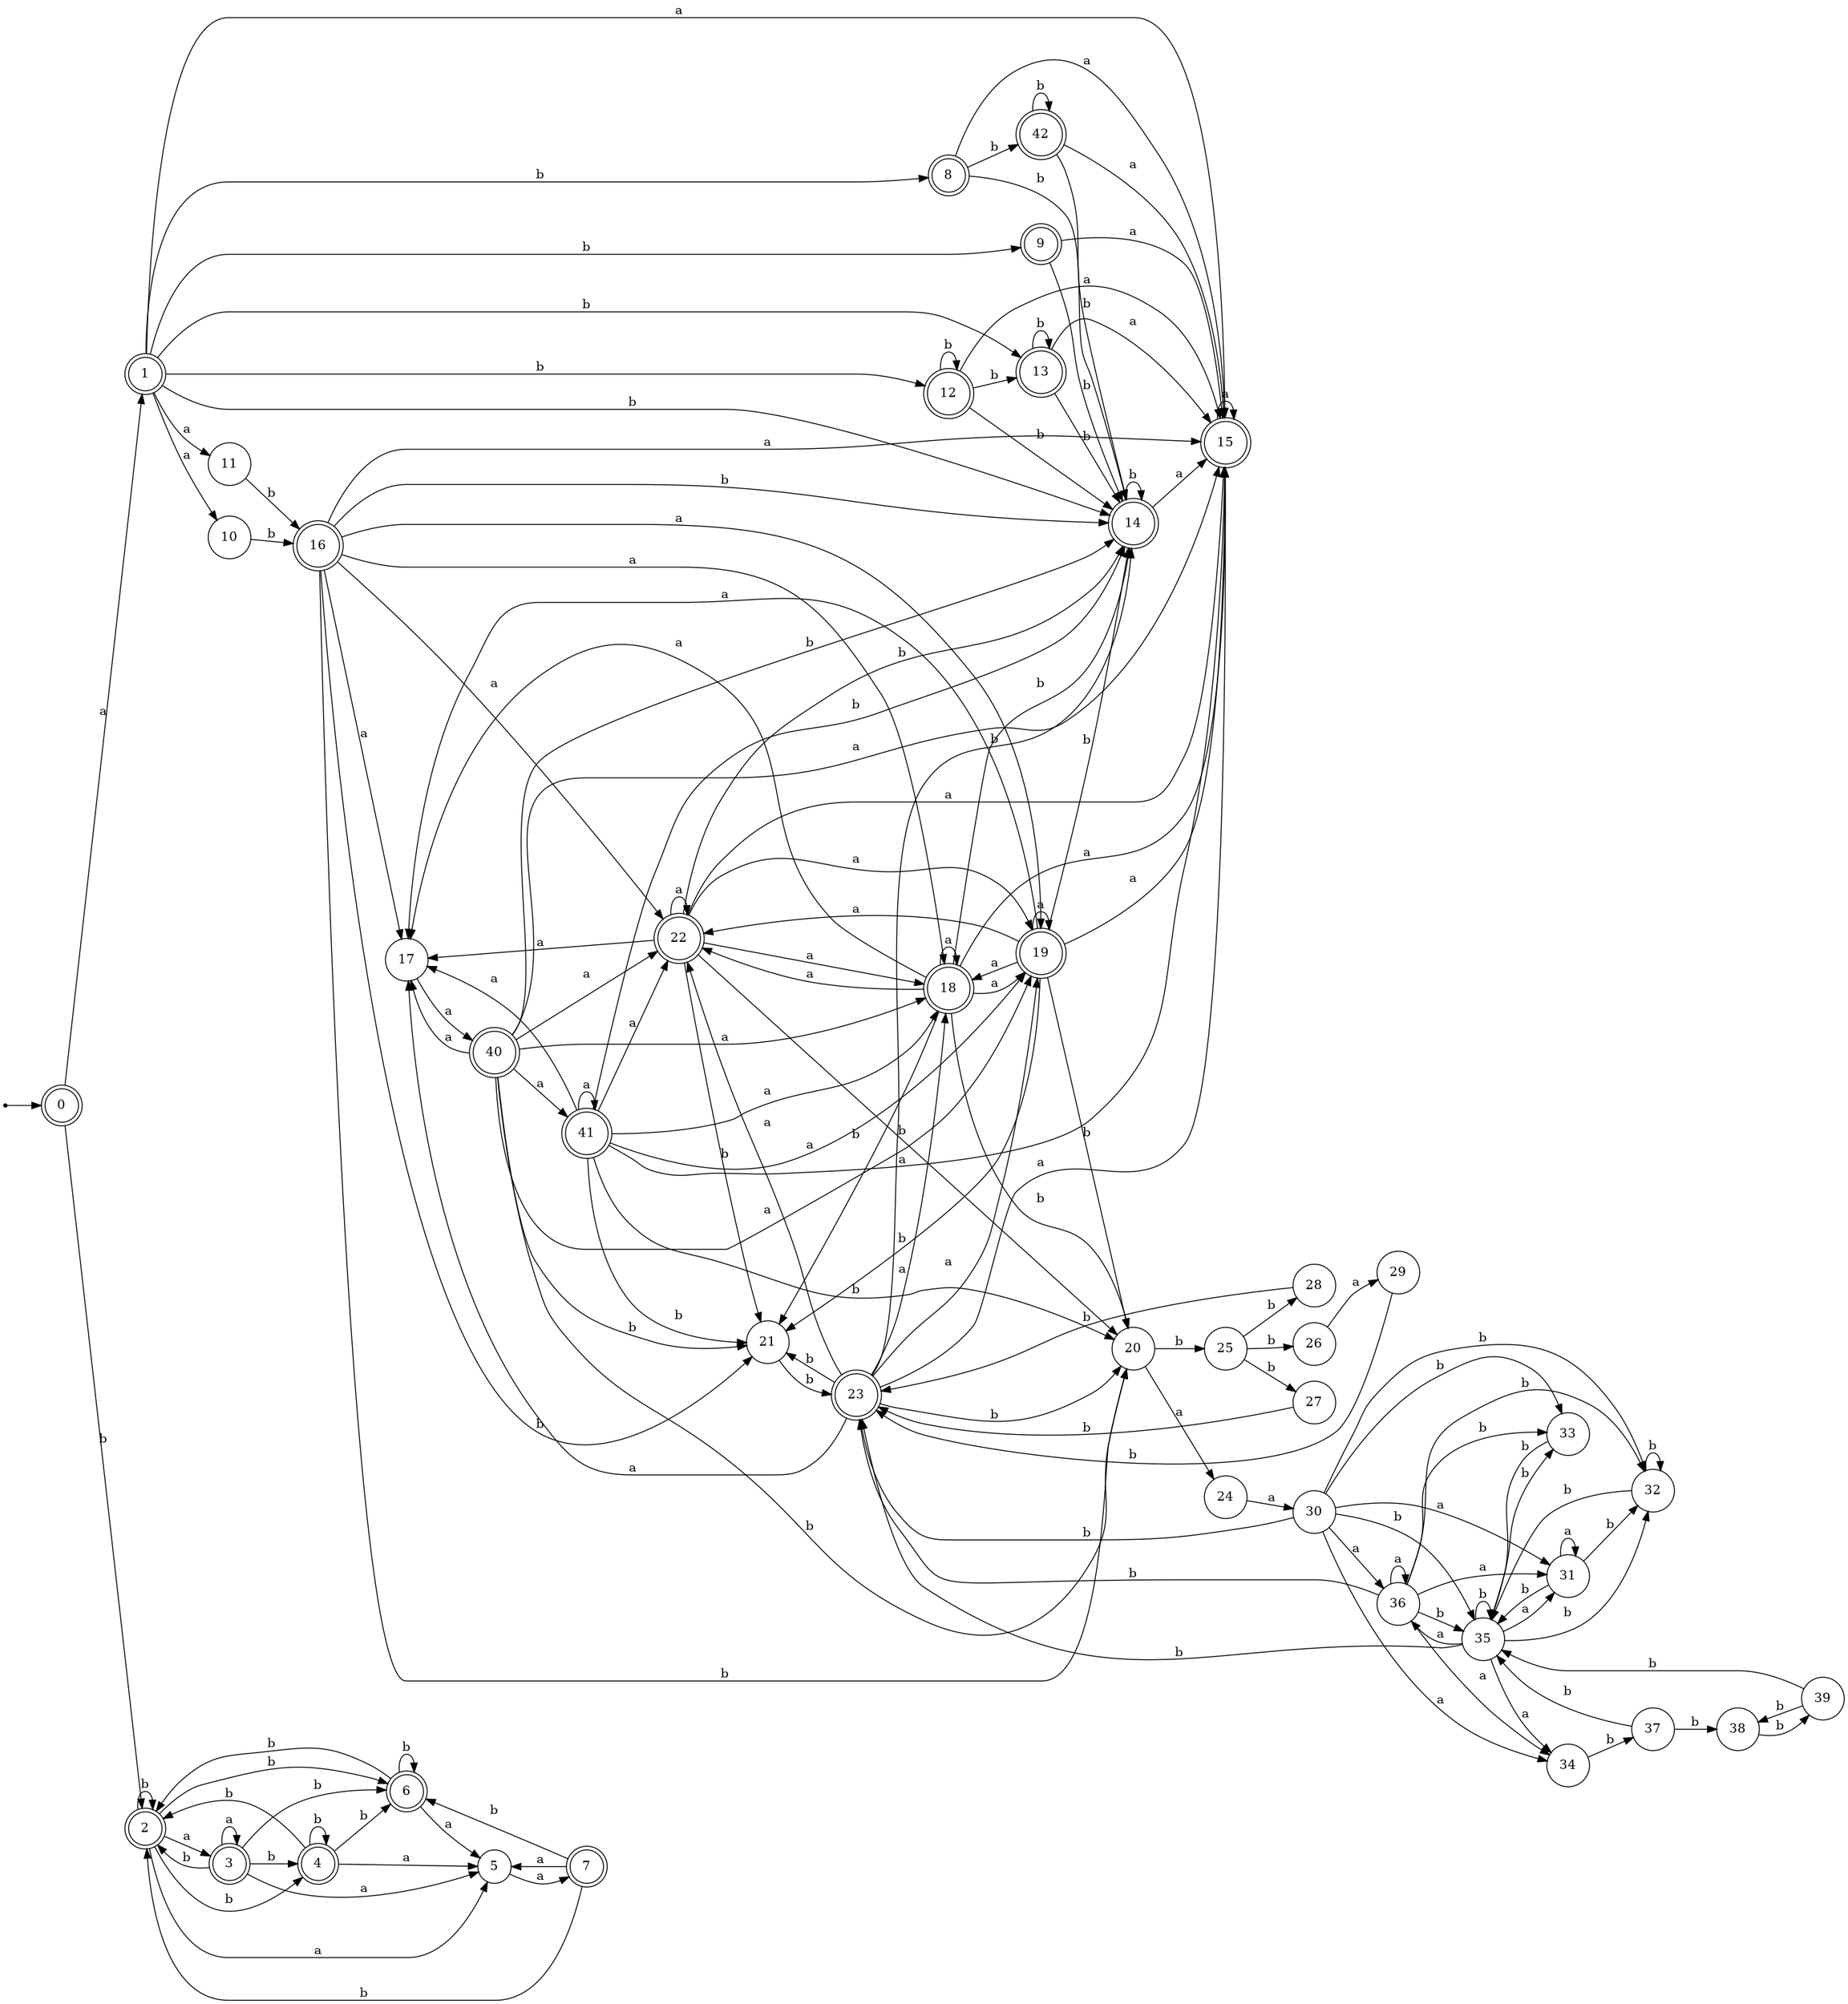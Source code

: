 digraph finite_state_machine {
rankdir=LR;
size="20,20";
node [shape = point]; "dummy0"
node [shape = doublecircle]; "0";"dummy0" -> "0";
node [shape = doublecircle]; "1";node [shape = doublecircle]; "2";node [shape = doublecircle]; "3";node [shape = doublecircle]; "4";node [shape = circle]; "5";
node [shape = doublecircle]; "6";node [shape = doublecircle]; "7";node [shape = doublecircle]; "8";node [shape = doublecircle]; "9";node [shape = circle]; "10";
node [shape = circle]; "11";
node [shape = doublecircle]; "12";node [shape = doublecircle]; "13";node [shape = doublecircle]; "14";node [shape = doublecircle]; "15";node [shape = doublecircle]; "16";node [shape = circle]; "17";
node [shape = doublecircle]; "18";node [shape = doublecircle]; "19";node [shape = circle]; "20";
node [shape = circle]; "21";
node [shape = doublecircle]; "22";node [shape = doublecircle]; "23";node [shape = circle]; "24";
node [shape = circle]; "25";
node [shape = circle]; "26";
node [shape = circle]; "27";
node [shape = circle]; "28";
node [shape = circle]; "29";
node [shape = circle]; "30";
node [shape = circle]; "31";
node [shape = circle]; "32";
node [shape = circle]; "33";
node [shape = circle]; "34";
node [shape = circle]; "35";
node [shape = circle]; "36";
node [shape = circle]; "37";
node [shape = circle]; "38";
node [shape = circle]; "39";
node [shape = doublecircle]; "40";node [shape = doublecircle]; "41";node [shape = doublecircle]; "42";"0" -> "1" [label = "a"];
 "0" -> "2" [label = "b"];
 "2" -> "2" [label = "b"];
 "2" -> "4" [label = "b"];
 "2" -> "6" [label = "b"];
 "2" -> "3" [label = "a"];
 "2" -> "5" [label = "a"];
 "6" -> "2" [label = "b"];
 "6" -> "6" [label = "b"];
 "6" -> "5" [label = "a"];
 "5" -> "7" [label = "a"];
 "7" -> "5" [label = "a"];
 "7" -> "2" [label = "b"];
 "7" -> "6" [label = "b"];
 "4" -> "2" [label = "b"];
 "4" -> "4" [label = "b"];
 "4" -> "6" [label = "b"];
 "4" -> "5" [label = "a"];
 "3" -> "3" [label = "a"];
 "3" -> "5" [label = "a"];
 "3" -> "2" [label = "b"];
 "3" -> "4" [label = "b"];
 "3" -> "6" [label = "b"];
 "1" -> "8" [label = "b"];
 "1" -> "9" [label = "b"];
 "1" -> "12" [label = "b"];
 "1" -> "13" [label = "b"];
 "1" -> "14" [label = "b"];
 "1" -> "10" [label = "a"];
 "1" -> "11" [label = "a"];
 "1" -> "15" [label = "a"];
 "15" -> "15" [label = "a"];
 "14" -> "14" [label = "b"];
 "14" -> "15" [label = "a"];
 "13" -> "13" [label = "b"];
 "13" -> "14" [label = "b"];
 "13" -> "15" [label = "a"];
 "12" -> "12" [label = "b"];
 "12" -> "13" [label = "b"];
 "12" -> "14" [label = "b"];
 "12" -> "15" [label = "a"];
 "11" -> "16" [label = "b"];
 "16" -> "17" [label = "a"];
 "16" -> "18" [label = "a"];
 "16" -> "19" [label = "a"];
 "16" -> "22" [label = "a"];
 "16" -> "15" [label = "a"];
 "16" -> "20" [label = "b"];
 "16" -> "21" [label = "b"];
 "16" -> "14" [label = "b"];
 "22" -> "17" [label = "a"];
 "22" -> "18" [label = "a"];
 "22" -> "19" [label = "a"];
 "22" -> "22" [label = "a"];
 "22" -> "15" [label = "a"];
 "22" -> "20" [label = "b"];
 "22" -> "21" [label = "b"];
 "22" -> "14" [label = "b"];
 "21" -> "23" [label = "b"];
 "23" -> "20" [label = "b"];
 "23" -> "21" [label = "b"];
 "23" -> "14" [label = "b"];
 "23" -> "17" [label = "a"];
 "23" -> "18" [label = "a"];
 "23" -> "19" [label = "a"];
 "23" -> "22" [label = "a"];
 "23" -> "15" [label = "a"];
 "20" -> "24" [label = "a"];
 "20" -> "25" [label = "b"];
 "25" -> "26" [label = "b"];
 "25" -> "27" [label = "b"];
 "25" -> "28" [label = "b"];
 "28" -> "23" [label = "b"];
 "27" -> "23" [label = "b"];
 "26" -> "29" [label = "a"];
 "29" -> "23" [label = "b"];
 "24" -> "30" [label = "a"];
 "30" -> "34" [label = "a"];
 "30" -> "36" [label = "a"];
 "30" -> "31" [label = "a"];
 "30" -> "32" [label = "b"];
 "30" -> "33" [label = "b"];
 "30" -> "35" [label = "b"];
 "30" -> "23" [label = "b"];
 "36" -> "34" [label = "a"];
 "36" -> "36" [label = "a"];
 "36" -> "31" [label = "a"];
 "36" -> "32" [label = "b"];
 "36" -> "33" [label = "b"];
 "36" -> "35" [label = "b"];
 "36" -> "23" [label = "b"];
 "35" -> "32" [label = "b"];
 "35" -> "33" [label = "b"];
 "35" -> "35" [label = "b"];
 "35" -> "23" [label = "b"];
 "35" -> "34" [label = "a"];
 "35" -> "36" [label = "a"];
 "35" -> "31" [label = "a"];
 "34" -> "37" [label = "b"];
 "37" -> "35" [label = "b"];
 "37" -> "38" [label = "b"];
 "38" -> "39" [label = "b"];
 "39" -> "35" [label = "b"];
 "39" -> "38" [label = "b"];
 "33" -> "35" [label = "b"];
 "32" -> "32" [label = "b"];
 "32" -> "35" [label = "b"];
 "31" -> "31" [label = "a"];
 "31" -> "32" [label = "b"];
 "31" -> "35" [label = "b"];
 "19" -> "17" [label = "a"];
 "19" -> "18" [label = "a"];
 "19" -> "19" [label = "a"];
 "19" -> "22" [label = "a"];
 "19" -> "15" [label = "a"];
 "19" -> "20" [label = "b"];
 "19" -> "21" [label = "b"];
 "19" -> "14" [label = "b"];
 "18" -> "17" [label = "a"];
 "18" -> "18" [label = "a"];
 "18" -> "19" [label = "a"];
 "18" -> "22" [label = "a"];
 "18" -> "15" [label = "a"];
 "18" -> "20" [label = "b"];
 "18" -> "21" [label = "b"];
 "18" -> "14" [label = "b"];
 "17" -> "40" [label = "a"];
 "40" -> "17" [label = "a"];
 "40" -> "18" [label = "a"];
 "40" -> "19" [label = "a"];
 "40" -> "22" [label = "a"];
 "40" -> "41" [label = "a"];
 "40" -> "15" [label = "a"];
 "40" -> "20" [label = "b"];
 "40" -> "21" [label = "b"];
 "40" -> "14" [label = "b"];
 "41" -> "17" [label = "a"];
 "41" -> "18" [label = "a"];
 "41" -> "19" [label = "a"];
 "41" -> "22" [label = "a"];
 "41" -> "41" [label = "a"];
 "41" -> "15" [label = "a"];
 "41" -> "20" [label = "b"];
 "41" -> "21" [label = "b"];
 "41" -> "14" [label = "b"];
 "10" -> "16" [label = "b"];
 "9" -> "14" [label = "b"];
 "9" -> "15" [label = "a"];
 "8" -> "42" [label = "b"];
 "8" -> "14" [label = "b"];
 "8" -> "15" [label = "a"];
 "42" -> "42" [label = "b"];
 "42" -> "14" [label = "b"];
 "42" -> "15" [label = "a"];
 }
